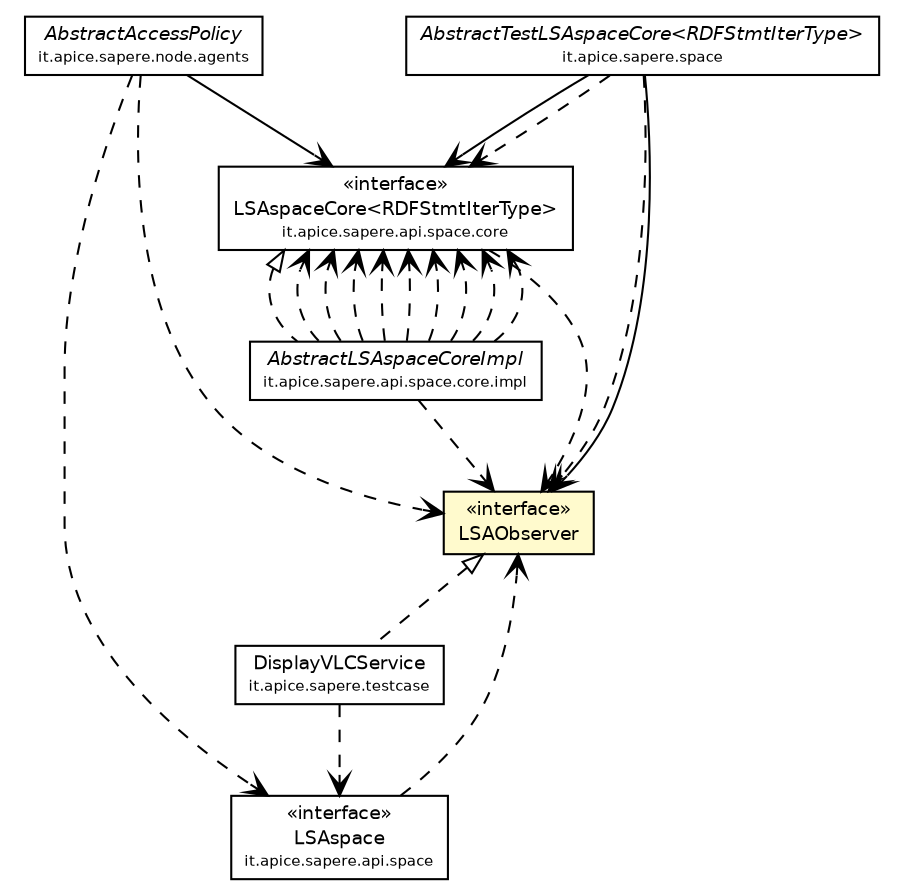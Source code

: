 #!/usr/local/bin/dot
#
# Class diagram 
# Generated by UmlGraph version 4.4 (http://www.spinellis.gr/sw/umlgraph)
#

digraph G {
	edge [fontname="Helvetica",fontsize=10,labelfontname="Helvetica",labelfontsize=10];
	node [fontname="Helvetica",fontsize=10,shape=plaintext];
	// it.apice.sapere.api.space.core.LSAspaceCore<RDFStmtIterType>
	c35767 [label=<<table border="0" cellborder="1" cellspacing="0" cellpadding="2" port="p" href="../core/LSAspaceCore.html">
		<tr><td><table border="0" cellspacing="0" cellpadding="1">
			<tr><td> &laquo;interface&raquo; </td></tr>
			<tr><td> LSAspaceCore&lt;RDFStmtIterType&gt; </td></tr>
			<tr><td><font point-size="7.0"> it.apice.sapere.api.space.core </font></td></tr>
		</table></td></tr>
		</table>>, fontname="Helvetica", fontcolor="black", fontsize=9.0];
	// it.apice.sapere.api.space.LSAspace
	c35775 [label=<<table border="0" cellborder="1" cellspacing="0" cellpadding="2" port="p" href="../LSAspace.html">
		<tr><td><table border="0" cellspacing="0" cellpadding="1">
			<tr><td> &laquo;interface&raquo; </td></tr>
			<tr><td> LSAspace </td></tr>
			<tr><td><font point-size="7.0"> it.apice.sapere.api.space </font></td></tr>
		</table></td></tr>
		</table>>, fontname="Helvetica", fontcolor="black", fontsize=9.0];
	// it.apice.sapere.api.space.observation.LSAObserver
	c35784 [label=<<table border="0" cellborder="1" cellspacing="0" cellpadding="2" port="p" bgcolor="lemonChiffon" href="./LSAObserver.html">
		<tr><td><table border="0" cellspacing="0" cellpadding="1">
			<tr><td> &laquo;interface&raquo; </td></tr>
			<tr><td> LSAObserver </td></tr>
		</table></td></tr>
		</table>>, fontname="Helvetica", fontcolor="black", fontsize=9.0];
	// it.apice.sapere.space.AbstractTestLSAspaceCore<RDFStmtIterType>
	c35786 [label=<<table border="0" cellborder="1" cellspacing="0" cellpadding="2" port="p" href="../../../space/AbstractTestLSAspaceCore.html">
		<tr><td><table border="0" cellspacing="0" cellpadding="1">
			<tr><td><font face="Helvetica-Oblique"> AbstractTestLSAspaceCore&lt;RDFStmtIterType&gt; </font></td></tr>
			<tr><td><font point-size="7.0"> it.apice.sapere.space </font></td></tr>
		</table></td></tr>
		</table>>, fontname="Helvetica", fontcolor="black", fontsize=9.0];
	// it.apice.sapere.api.space.core.impl.AbstractLSAspaceCoreImpl
	c35850 [label=<<table border="0" cellborder="1" cellspacing="0" cellpadding="2" port="p" href="../core/impl/AbstractLSAspaceCoreImpl.html">
		<tr><td><table border="0" cellspacing="0" cellpadding="1">
			<tr><td><font face="Helvetica-Oblique"> AbstractLSAspaceCoreImpl </font></td></tr>
			<tr><td><font point-size="7.0"> it.apice.sapere.api.space.core.impl </font></td></tr>
		</table></td></tr>
		</table>>, fontname="Helvetica", fontcolor="black", fontsize=9.0];
	// it.apice.sapere.node.agents.AbstractAccessPolicy
	c35880 [label=<<table border="0" cellborder="1" cellspacing="0" cellpadding="2" port="p" href="../../../node/agents/AbstractAccessPolicy.html">
		<tr><td><table border="0" cellspacing="0" cellpadding="1">
			<tr><td><font face="Helvetica-Oblique"> AbstractAccessPolicy </font></td></tr>
			<tr><td><font point-size="7.0"> it.apice.sapere.node.agents </font></td></tr>
		</table></td></tr>
		</table>>, fontname="Helvetica", fontcolor="black", fontsize=9.0];
	// it.apice.sapere.testcase.DisplayVLCService
	c35915 [label=<<table border="0" cellborder="1" cellspacing="0" cellpadding="2" port="p" href="../../../testcase/DisplayVLCService.html">
		<tr><td><table border="0" cellspacing="0" cellpadding="1">
			<tr><td> DisplayVLCService </td></tr>
			<tr><td><font point-size="7.0"> it.apice.sapere.testcase </font></td></tr>
		</table></td></tr>
		</table>>, fontname="Helvetica", fontcolor="black", fontsize=9.0];
	//it.apice.sapere.api.space.core.impl.AbstractLSAspaceCoreImpl implements it.apice.sapere.api.space.core.LSAspaceCore<RDFStmtIterType>
	c35767:p -> c35850:p [dir=back,arrowtail=empty,style=dashed];
	//it.apice.sapere.testcase.DisplayVLCService implements it.apice.sapere.api.space.observation.LSAObserver
	c35784:p -> c35915:p [dir=back,arrowtail=empty,style=dashed];
	// it.apice.sapere.space.AbstractTestLSAspaceCore<RDFStmtIterType> NAVASSOC it.apice.sapere.api.space.core.LSAspaceCore<RDFStmtIterType>
	c35786:p -> c35767:p [taillabel="", label="", headlabel="", fontname="Helvetica", fontcolor="black", fontsize=10.0, color="black", arrowhead=open];
	// it.apice.sapere.space.AbstractTestLSAspaceCore<RDFStmtIterType> NAVASSOC it.apice.sapere.api.space.observation.LSAObserver
	c35786:p -> c35784:p [taillabel="", label="", headlabel="", fontname="Helvetica", fontcolor="black", fontsize=10.0, color="black", arrowhead=open];
	// it.apice.sapere.node.agents.AbstractAccessPolicy NAVASSOC it.apice.sapere.api.space.core.LSAspaceCore<RDFStmtIterType>
	c35880:p -> c35767:p [taillabel="", label="", headlabel="", fontname="Helvetica", fontcolor="black", fontsize=10.0, color="black", arrowhead=open];
	// it.apice.sapere.api.space.core.LSAspaceCore<RDFStmtIterType> DEPEND it.apice.sapere.api.space.observation.LSAObserver
	c35767:p -> c35784:p [taillabel="", label="", headlabel="", fontname="Helvetica", fontcolor="black", fontsize=10.0, color="black", arrowhead=open, style=dashed];
	// it.apice.sapere.api.space.LSAspace DEPEND it.apice.sapere.api.space.observation.LSAObserver
	c35775:p -> c35784:p [taillabel="", label="", headlabel="", fontname="Helvetica", fontcolor="black", fontsize=10.0, color="black", arrowhead=open, style=dashed];
	// it.apice.sapere.space.AbstractTestLSAspaceCore<RDFStmtIterType> DEPEND it.apice.sapere.api.space.core.LSAspaceCore<RDFStmtIterType>
	c35786:p -> c35767:p [taillabel="", label="", headlabel="", fontname="Helvetica", fontcolor="black", fontsize=10.0, color="black", arrowhead=open, style=dashed];
	// it.apice.sapere.space.AbstractTestLSAspaceCore<RDFStmtIterType> DEPEND it.apice.sapere.api.space.observation.LSAObserver
	c35786:p -> c35784:p [taillabel="", label="", headlabel="", fontname="Helvetica", fontcolor="black", fontsize=10.0, color="black", arrowhead=open, style=dashed];
	// it.apice.sapere.api.space.core.impl.AbstractLSAspaceCoreImpl DEPEND it.apice.sapere.api.space.core.LSAspaceCore<RDFStmtIterType>
	c35850:p -> c35767:p [taillabel="", label="", headlabel="", fontname="Helvetica", fontcolor="black", fontsize=10.0, color="black", arrowhead=open, style=dashed];
	// it.apice.sapere.api.space.core.impl.AbstractLSAspaceCoreImpl DEPEND it.apice.sapere.api.space.core.LSAspaceCore<RDFStmtIterType>
	c35850:p -> c35767:p [taillabel="", label="", headlabel="", fontname="Helvetica", fontcolor="black", fontsize=10.0, color="black", arrowhead=open, style=dashed];
	// it.apice.sapere.api.space.core.impl.AbstractLSAspaceCoreImpl DEPEND it.apice.sapere.api.space.core.LSAspaceCore<RDFStmtIterType>
	c35850:p -> c35767:p [taillabel="", label="", headlabel="", fontname="Helvetica", fontcolor="black", fontsize=10.0, color="black", arrowhead=open, style=dashed];
	// it.apice.sapere.api.space.core.impl.AbstractLSAspaceCoreImpl DEPEND it.apice.sapere.api.space.observation.LSAObserver
	c35850:p -> c35784:p [taillabel="", label="", headlabel="", fontname="Helvetica", fontcolor="black", fontsize=10.0, color="black", arrowhead=open, style=dashed];
	// it.apice.sapere.api.space.core.impl.AbstractLSAspaceCoreImpl DEPEND it.apice.sapere.api.space.core.LSAspaceCore<RDFStmtIterType>
	c35850:p -> c35767:p [taillabel="", label="", headlabel="", fontname="Helvetica", fontcolor="black", fontsize=10.0, color="black", arrowhead=open, style=dashed];
	// it.apice.sapere.api.space.core.impl.AbstractLSAspaceCoreImpl DEPEND it.apice.sapere.api.space.core.LSAspaceCore<RDFStmtIterType>
	c35850:p -> c35767:p [taillabel="", label="", headlabel="", fontname="Helvetica", fontcolor="black", fontsize=10.0, color="black", arrowhead=open, style=dashed];
	// it.apice.sapere.api.space.core.impl.AbstractLSAspaceCoreImpl DEPEND it.apice.sapere.api.space.core.LSAspaceCore<RDFStmtIterType>
	c35850:p -> c35767:p [taillabel="", label="", headlabel="", fontname="Helvetica", fontcolor="black", fontsize=10.0, color="black", arrowhead=open, style=dashed];
	// it.apice.sapere.api.space.core.impl.AbstractLSAspaceCoreImpl DEPEND it.apice.sapere.api.space.core.LSAspaceCore<RDFStmtIterType>
	c35850:p -> c35767:p [taillabel="", label="", headlabel="", fontname="Helvetica", fontcolor="black", fontsize=10.0, color="black", arrowhead=open, style=dashed];
	// it.apice.sapere.api.space.core.impl.AbstractLSAspaceCoreImpl DEPEND it.apice.sapere.api.space.core.LSAspaceCore<RDFStmtIterType>
	c35850:p -> c35767:p [taillabel="", label="", headlabel="", fontname="Helvetica", fontcolor="black", fontsize=10.0, color="black", arrowhead=open, style=dashed];
	// it.apice.sapere.api.space.core.impl.AbstractLSAspaceCoreImpl DEPEND it.apice.sapere.api.space.core.LSAspaceCore<RDFStmtIterType>
	c35850:p -> c35767:p [taillabel="", label="", headlabel="", fontname="Helvetica", fontcolor="black", fontsize=10.0, color="black", arrowhead=open, style=dashed];
	// it.apice.sapere.node.agents.AbstractAccessPolicy DEPEND it.apice.sapere.api.space.observation.LSAObserver
	c35880:p -> c35784:p [taillabel="", label="", headlabel="", fontname="Helvetica", fontcolor="black", fontsize=10.0, color="black", arrowhead=open, style=dashed];
	// it.apice.sapere.node.agents.AbstractAccessPolicy DEPEND it.apice.sapere.api.space.LSAspace
	c35880:p -> c35775:p [taillabel="", label="", headlabel="", fontname="Helvetica", fontcolor="black", fontsize=10.0, color="black", arrowhead=open, style=dashed];
	// it.apice.sapere.testcase.DisplayVLCService DEPEND it.apice.sapere.api.space.LSAspace
	c35915:p -> c35775:p [taillabel="", label="", headlabel="", fontname="Helvetica", fontcolor="black", fontsize=10.0, color="black", arrowhead=open, style=dashed];
}

